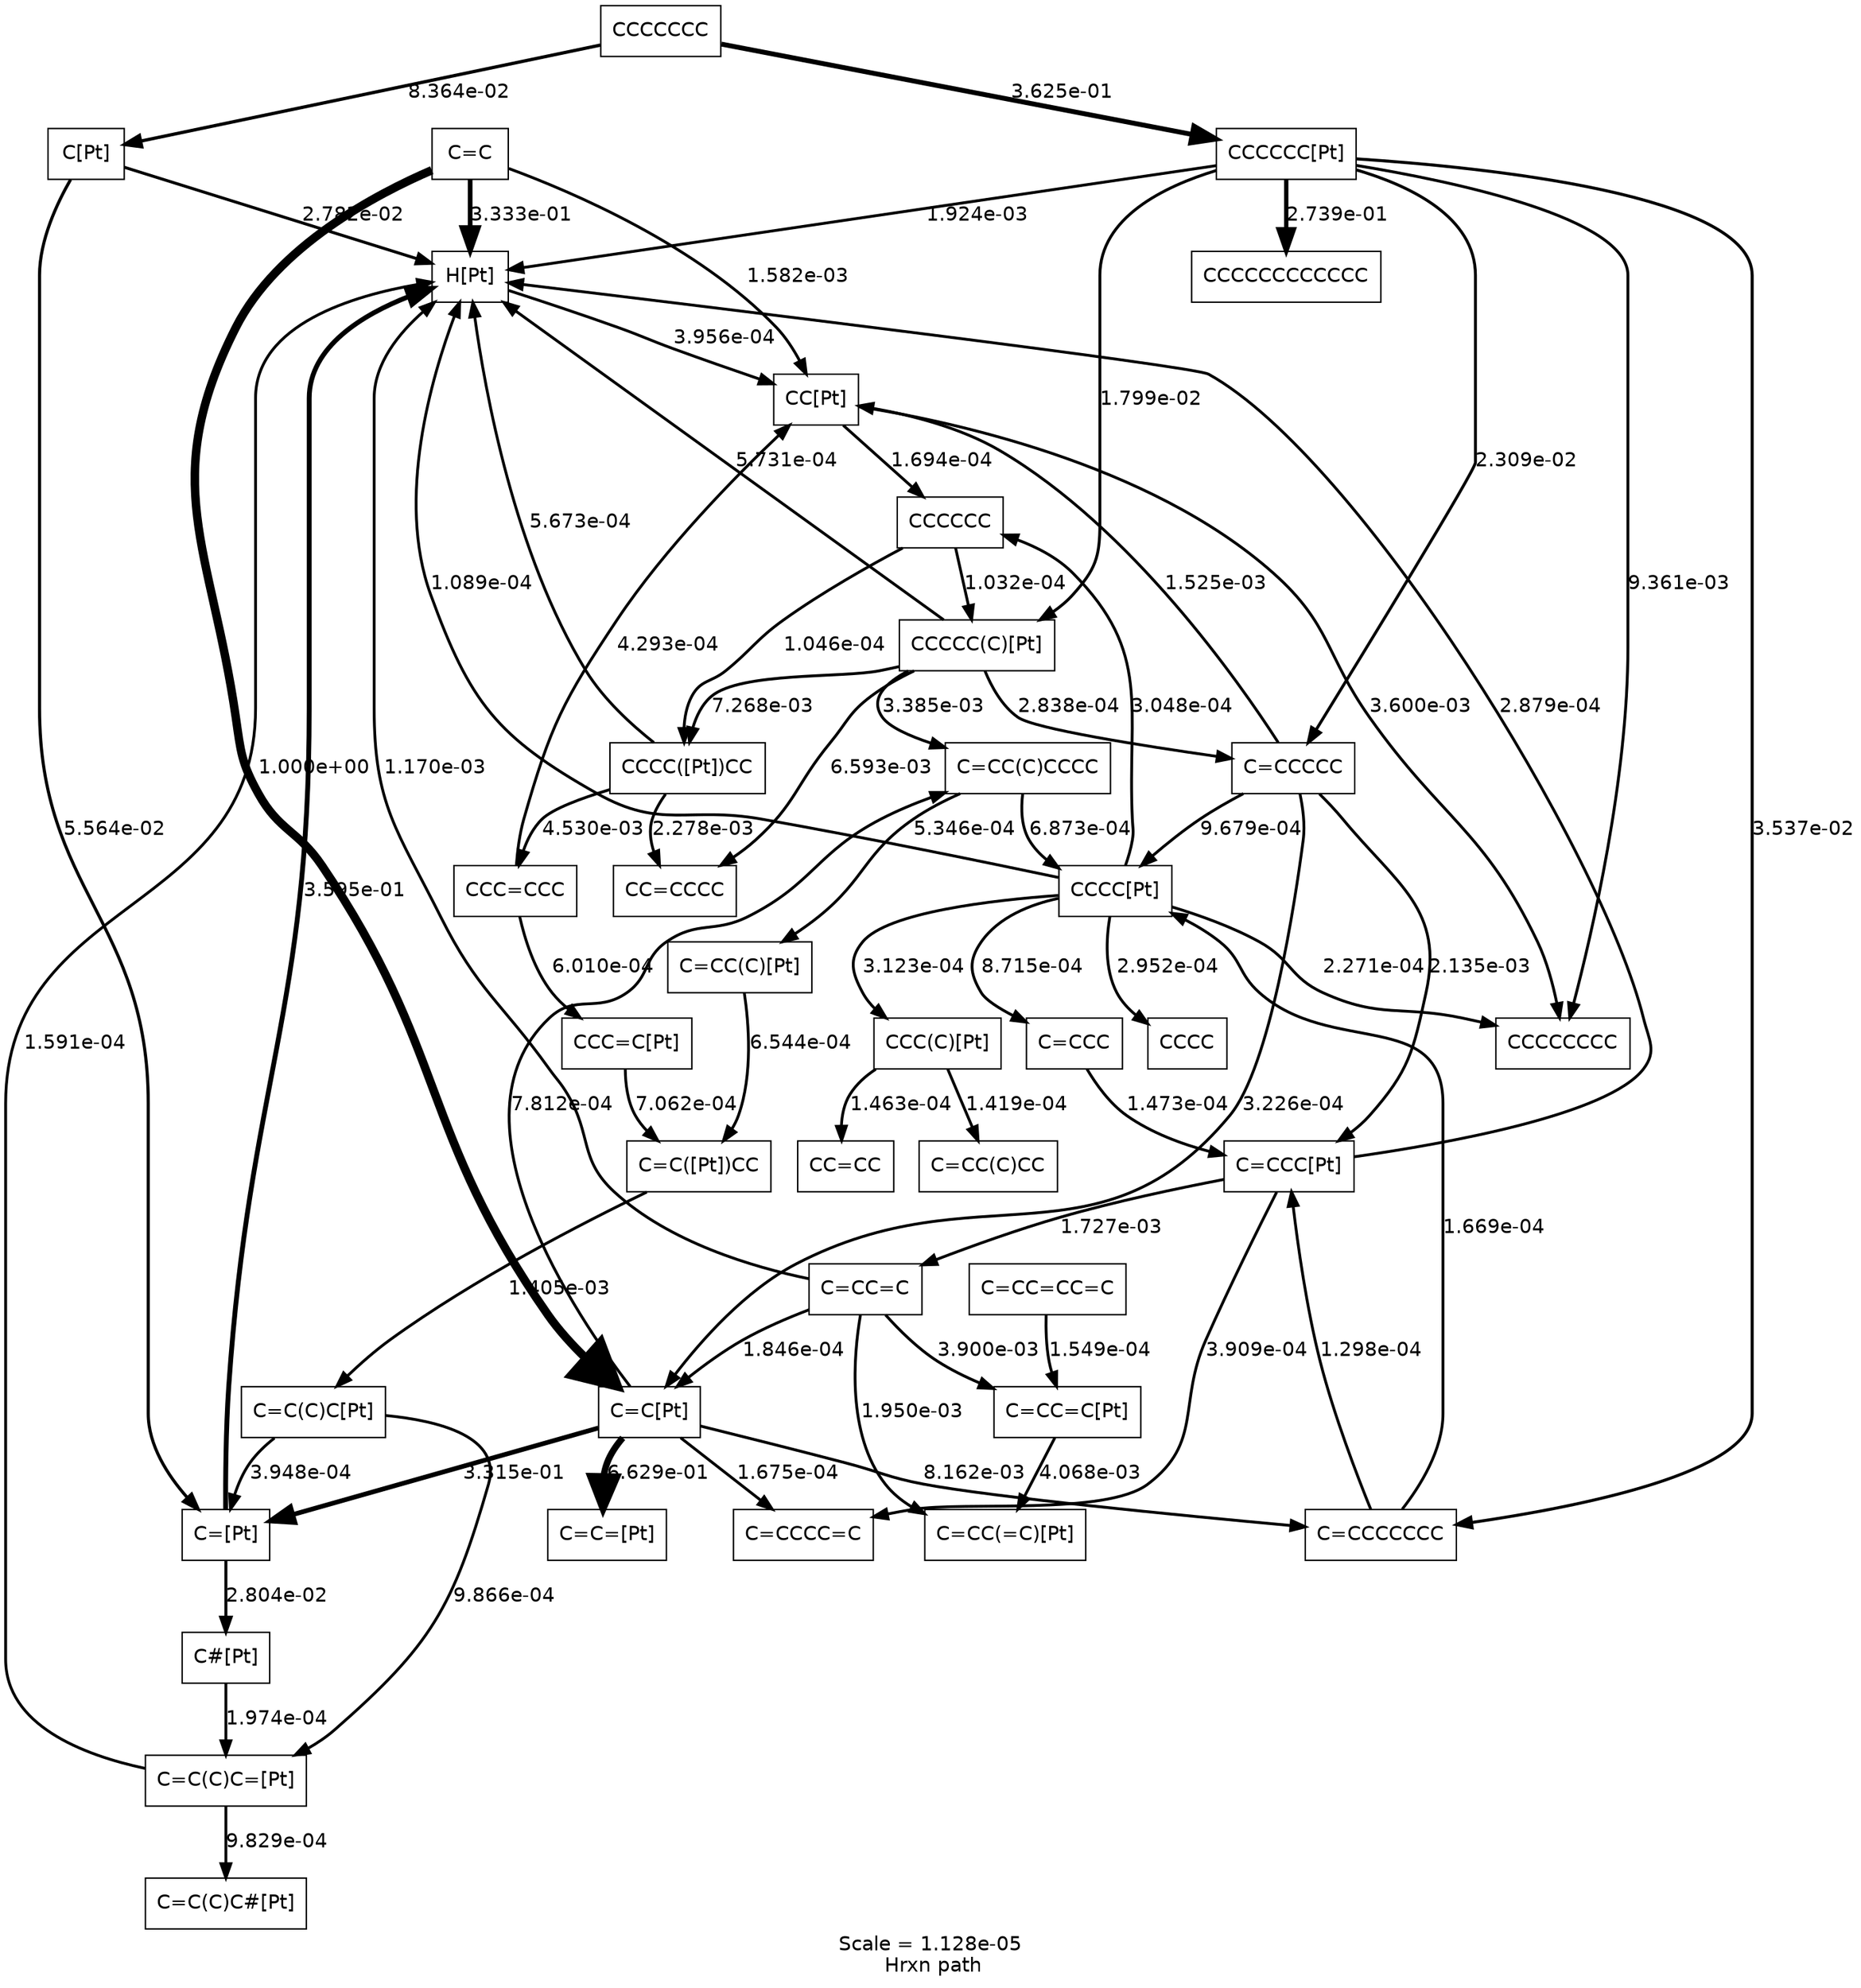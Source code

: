 digraph reaction_paths {
center=1;
s6 -> s9[fontname="Helvetica", penwidth=3.3333345152511926, arrowsize=1.6666672576255963, label="3.333e-01"];
s6 -> s10[fontname="Helvetica", penwidth=6.0, arrowsize=3.0, label="1.000e+00"];
s6 -> s15[fontname="Helvetica", penwidth=2.00632900062854, arrowsize=1.00316450031427, label="1.582e-03"];
s9 -> s15[fontname="Helvetica", penwidth=2.001582248382485, arrowsize=1.0007911241912426, label="3.956e-04"];
s10 -> s25[fontname="Helvetica", penwidth=2.0006701552269113, arrowsize=1.0003350776134556, label="1.675e-04"];
s10 -> s40[fontname="Helvetica", penwidth=2.003124986092458, arrowsize=1.001562493046229, label="7.812e-04"];
s10 -> s44[fontname="Helvetica", penwidth=3.325977099516693, arrowsize=1.6629885497583465, label="3.315e-01"];
s10 -> s47[fontname="Helvetica", penwidth=2.032646710546657, arrowsize=1.0163233552733284, label="8.162e-03"];
s10 -> s48[fontname="Helvetica", penwidth=4.6515602871683335, arrowsize=2.3257801435841667, label="6.629e-01"];
s11 -> s12[fontname="Helvetica", penwidth=2.015599078071032, arrowsize=1.007799539035516, label="3.900e-03"];
s11 -> s14[fontname="Helvetica", penwidth=2.0077995232283445, arrowsize=1.0038997616141723, label="1.950e-03"];
s12 -> s14[fontname="Helvetica", penwidth=2.016270395791514, arrowsize=1.008135197895757, label="4.068e-03"];
s7 -> s19[fontname="Helvetica", penwidth=2.0005893437798257, arrowsize=1.0002946718899128, label="1.473e-04"];
s15 -> s24[fontname="Helvetica", penwidth=2.0006774346590066, arrowsize=1.0003387173295033, label="1.694e-04"];
s15 -> s37[fontname="Helvetica", penwidth=2.014401730575946, arrowsize=1.007200865287973, label="3.600e-03"];
s17 -> s24[fontname="Helvetica", penwidth=2.0012193853646454, arrowsize=1.0006096926823227, label="3.048e-04"];
s17 -> s33[fontname="Helvetica", penwidth=2.001249111934375, arrowsize=1.0006245559671876, label="3.123e-04"];
s17 -> s37[fontname="Helvetica", penwidth=2.00090821038521, arrowsize=1.000454105192605, label="2.271e-04"];
s18 -> s19[fontname="Helvetica", penwidth=2.0085400020973605, arrowsize=1.0042700010486802, label="2.135e-03"];
s19 -> s25[fontname="Helvetica", penwidth=2.0015636986024457, arrowsize=1.0007818493012228, label="3.909e-04"];
s20 -> s21[fontname="Helvetica", penwidth=2.002617723494074, arrowsize=1.001308861747037, label="6.544e-04"];
s21 -> s23[fontname="Helvetica", penwidth=2.005619849225052, arrowsize=1.002809924612526, label="1.405e-03"];
s23 -> s44[fontname="Helvetica", penwidth=2.0015793387099956, arrowsize=1.0007896693549978, label="3.948e-04"];
s23 -> s49[fontname="Helvetica", penwidth=2.0039465948929966, arrowsize=1.0019732974464983, label="9.866e-04"];
s24 -> s39[fontname="Helvetica", penwidth=2.00041294264569, arrowsize=1.000206471322845, label="1.032e-04"];
s24 -> s41[fontname="Helvetica", penwidth=2.0004183934688418, arrowsize=1.0002091967344209, label="1.046e-04"];
s33 -> s8[fontname="Helvetica", penwidth=2.0005853054310134, arrowsize=1.0002926527155067, label="1.463e-04"];
s33 -> s34[fontname="Helvetica", penwidth=2.0005674705578658, arrowsize=1.0002837352789329, label="1.419e-04"];
s36 -> s37[fontname="Helvetica", penwidth=2.037444434255593, arrowsize=1.0187222171277965, label="9.361e-03"];
s36 -> s39[fontname="Helvetica", penwidth=2.0719739505894603, arrowsize=1.0359869752947302, label="1.799e-02"];
s36 -> s46[fontname="Helvetica", penwidth=3.0957351510984683, arrowsize=1.5478675755492342, label="2.739e-01"];
s36 -> s47[fontname="Helvetica", penwidth=2.141468476257405, arrowsize=1.0707342381287026, label="3.537e-02"];
s39 -> s40[fontname="Helvetica", penwidth=2.013541658405037, arrowsize=1.0067708292025186, label="3.385e-03"];
s39 -> s41[fontname="Helvetica", penwidth=2.0290725200249016, arrowsize=1.0145362600124508, label="7.268e-03"];
s39 -> s42[fontname="Helvetica", penwidth=2.0263723871544355, arrowsize=1.0131861935772177, label="6.593e-03"];
s41 -> s42[fontname="Helvetica", penwidth=2.0091116232789075, arrowsize=1.0045558116394537, label="2.278e-03"];
s0 -> s43[fontname="Helvetica", penwidth=2.3345726591427236, arrowsize=1.1672863295713618, label="8.364e-02"];
s43 -> s44[fontname="Helvetica", penwidth=2.222568366301747, arrowsize=1.1112841831508735, label="5.564e-02"];
s44 -> s45[fontname="Helvetica", penwidth=2.112169914441902, arrowsize=1.056084957220951, label="2.804e-02"];
s45 -> s49[fontname="Helvetica", penwidth=2.000789667582121, arrowsize=1.0003948337910604, label="1.974e-04"];
s49 -> s50[fontname="Helvetica", penwidth=2.0039314251755407, arrowsize=1.0019657125877703, label="9.829e-04"];
s11 -> s9[fontname="Helvetica", penwidth=2.004679720259873, arrowsize=1.0023398601299365, label="1.170e-03"];
s17 -> s9[fontname="Helvetica", penwidth=2.000435737443753, arrowsize=1.0002178687218766, label="1.089e-04"];
s19 -> s9[fontname="Helvetica", penwidth=2.0011515063445855, arrowsize=1.0005757531722927, label="2.879e-04"];
s36 -> s9[fontname="Helvetica", penwidth=2.0076968916450166, arrowsize=1.0038484458225083, label="1.924e-03"];
s39 -> s9[fontname="Helvetica", penwidth=2.002292296322674, arrowsize=1.001146148161337, label="5.731e-04"];
s41 -> s9[fontname="Helvetica", penwidth=2.002269209506274, arrowsize=1.001134604753137, label="5.673e-04"];
s43 -> s9[fontname="Helvetica", penwidth=2.1112841831513345, arrowsize=1.0556420915756672, label="2.782e-02"];
s44 -> s9[fontname="Helvetica", penwidth=3.4381470140000694, arrowsize=1.7190735070000347, label="3.595e-01"];
s49 -> s9[fontname="Helvetica", penwidth=2.0006364202182185, arrowsize=1.0003182101091093, label="1.591e-04"];
s11 -> s10[fontname="Helvetica", penwidth=2.000738261352488, arrowsize=1.000369130676244, label="1.846e-04"];
s18 -> s10[fontname="Helvetica", penwidth=2.0012905018350096, arrowsize=1.0006452509175048, label="3.226e-04"];
s19 -> s11[fontname="Helvetica", penwidth=2.0069090522150685, arrowsize=1.0034545261075343, label="1.727e-03"];
s13 -> s12[fontname="Helvetica", penwidth=2.0006195282481727, arrowsize=1.0003097641240863, label="1.549e-04"];
s17 -> s7[fontname="Helvetica", penwidth=2.0034859066401154, arrowsize=1.0017429533200577, label="8.715e-04"];
s18 -> s15[fontname="Helvetica", penwidth=2.0061000066647843, arrowsize=1.0030500033323921, label="1.525e-03"];
s38 -> s15[fontname="Helvetica", penwidth=2.0017171859944414, arrowsize=1.0008585929972207, label="4.293e-04"];
s17 -> s16[fontname="Helvetica", penwidth=2.0011807359414937, arrowsize=1.0005903679707469, label="2.952e-04"];
s18 -> s17[fontname="Helvetica", penwidth=2.0038714665017396, arrowsize=1.0019357332508698, label="9.679e-04"];
s40 -> s17[fontname="Helvetica", penwidth=2.002749262044887, arrowsize=1.0013746310224434, label="6.873e-04"];
s47 -> s17[fontname="Helvetica", penwidth=2.0006677951733294, arrowsize=1.0003338975866647, label="1.669e-04"];
s36 -> s18[fontname="Helvetica", penwidth=2.0923626286407506, arrowsize=1.0461813143203753, label="2.309e-02"];
s39 -> s18[fontname="Helvetica", penwidth=2.001135179390372, arrowsize=1.000567589695186, label="2.838e-04"];
s47 -> s19[fontname="Helvetica", penwidth=2.000519395812553, arrowsize=1.0002596979062766, label="1.298e-04"];
s40 -> s20[fontname="Helvetica", penwidth=2.002138313740307, arrowsize=1.0010691568701535, label="5.346e-04"];
s22 -> s21[fontname="Helvetica", penwidth=2.0028246182153535, arrowsize=1.0014123091076768, label="7.062e-04"];
s38 -> s22[fontname="Helvetica", penwidth=2.0024040625197412, arrowsize=1.0012020312598706, label="6.010e-04"];
s0 -> s36[fontname="Helvetica", penwidth=3.4498141388609938, arrowsize=1.7249070694304969, label="3.625e-01"];
s41 -> s38[fontname="Helvetica", penwidth=2.0181189191765943, arrowsize=1.0090594595882971, label="4.530e-03"];
s39 [ fontname="Helvetica", shape=box, label="CCCCC(C)[Pt]"];
s18 [ fontname="Helvetica", shape=box, label="C=CCCCC"];
s38 [ fontname="Helvetica", shape=box, label="CCC=CCC"];
s19 [ fontname="Helvetica", shape=box, label="C=CCC[Pt]"];
s21 [ fontname="Helvetica", shape=box, label="C=C([Pt])CC"];
s36 [ fontname="Helvetica", shape=box, label="CCCCCC[Pt]"];
s0 [ fontname="Helvetica", shape=box, label="CCCCCCC"];
s17 [ fontname="Helvetica", shape=box, label="CCCC[Pt]"];
s16 [ fontname="Helvetica", shape=box, label="CCCC"];
s37 [ fontname="Helvetica", shape=box, label="CCCCCCCC"];
s9 [ fontname="Helvetica", shape=box, label="H[Pt]"];
s25 [ fontname="Helvetica", shape=box, label="C=CCCC=C"];
s49 [ fontname="Helvetica", shape=box, label="C=C(C)C=[Pt]"];
s45 [ fontname="Helvetica", shape=box, label="C#[Pt]"];
s13 [ fontname="Helvetica", shape=box, label="C=CC=CC=C"];
s34 [ fontname="Helvetica", shape=box, label="C=CC(C)CC"];
s7 [ fontname="Helvetica", shape=box, label="C=CCC"];
s12 [ fontname="Helvetica", shape=box, label="C=CC=C[Pt]"];
s10 [ fontname="Helvetica", shape=box, label="C=C[Pt]"];
s6 [ fontname="Helvetica", shape=box, label="C=C"];
s48 [ fontname="Helvetica", shape=box, label="C=C=[Pt]"];
s40 [ fontname="Helvetica", shape=box, label="C=CC(C)CCCC"];
s8 [ fontname="Helvetica", shape=box, label="CC=CC"];
s42 [ fontname="Helvetica", shape=box, label="CC=CCCC"];
s11 [ fontname="Helvetica", shape=box, label="C=CC=C"];
s43 [ fontname="Helvetica", shape=box, label="C[Pt]"];
s41 [ fontname="Helvetica", shape=box, label="CCCC([Pt])CC"];
s46 [ fontname="Helvetica", shape=box, label="CCCCCCCCCCCC"];
s22 [ fontname="Helvetica", shape=box, label="CCC=C[Pt]"];
s20 [ fontname="Helvetica", shape=box, label="C=CC(C)[Pt]"];
s14 [ fontname="Helvetica", shape=box, label="C=CC(=C)[Pt]"];
s23 [ fontname="Helvetica", shape=box, label="C=C(C)C[Pt]"];
s47 [ fontname="Helvetica", shape=box, label="C=CCCCCCC"];
s50 [ fontname="Helvetica", shape=box, label="C=C(C)C#[Pt]"];
s24 [ fontname="Helvetica", shape=box, label="CCCCCC"];
s33 [ fontname="Helvetica", shape=box, label="CCC(C)[Pt]"];
s44 [ fontname="Helvetica", shape=box, label="C=[Pt]"];
s15 [ fontname="Helvetica", shape=box, label="CC[Pt]"];
 label = "Scale = 1.128e-05\l Hrxn path";
 fontname = "Helvetica";
}
